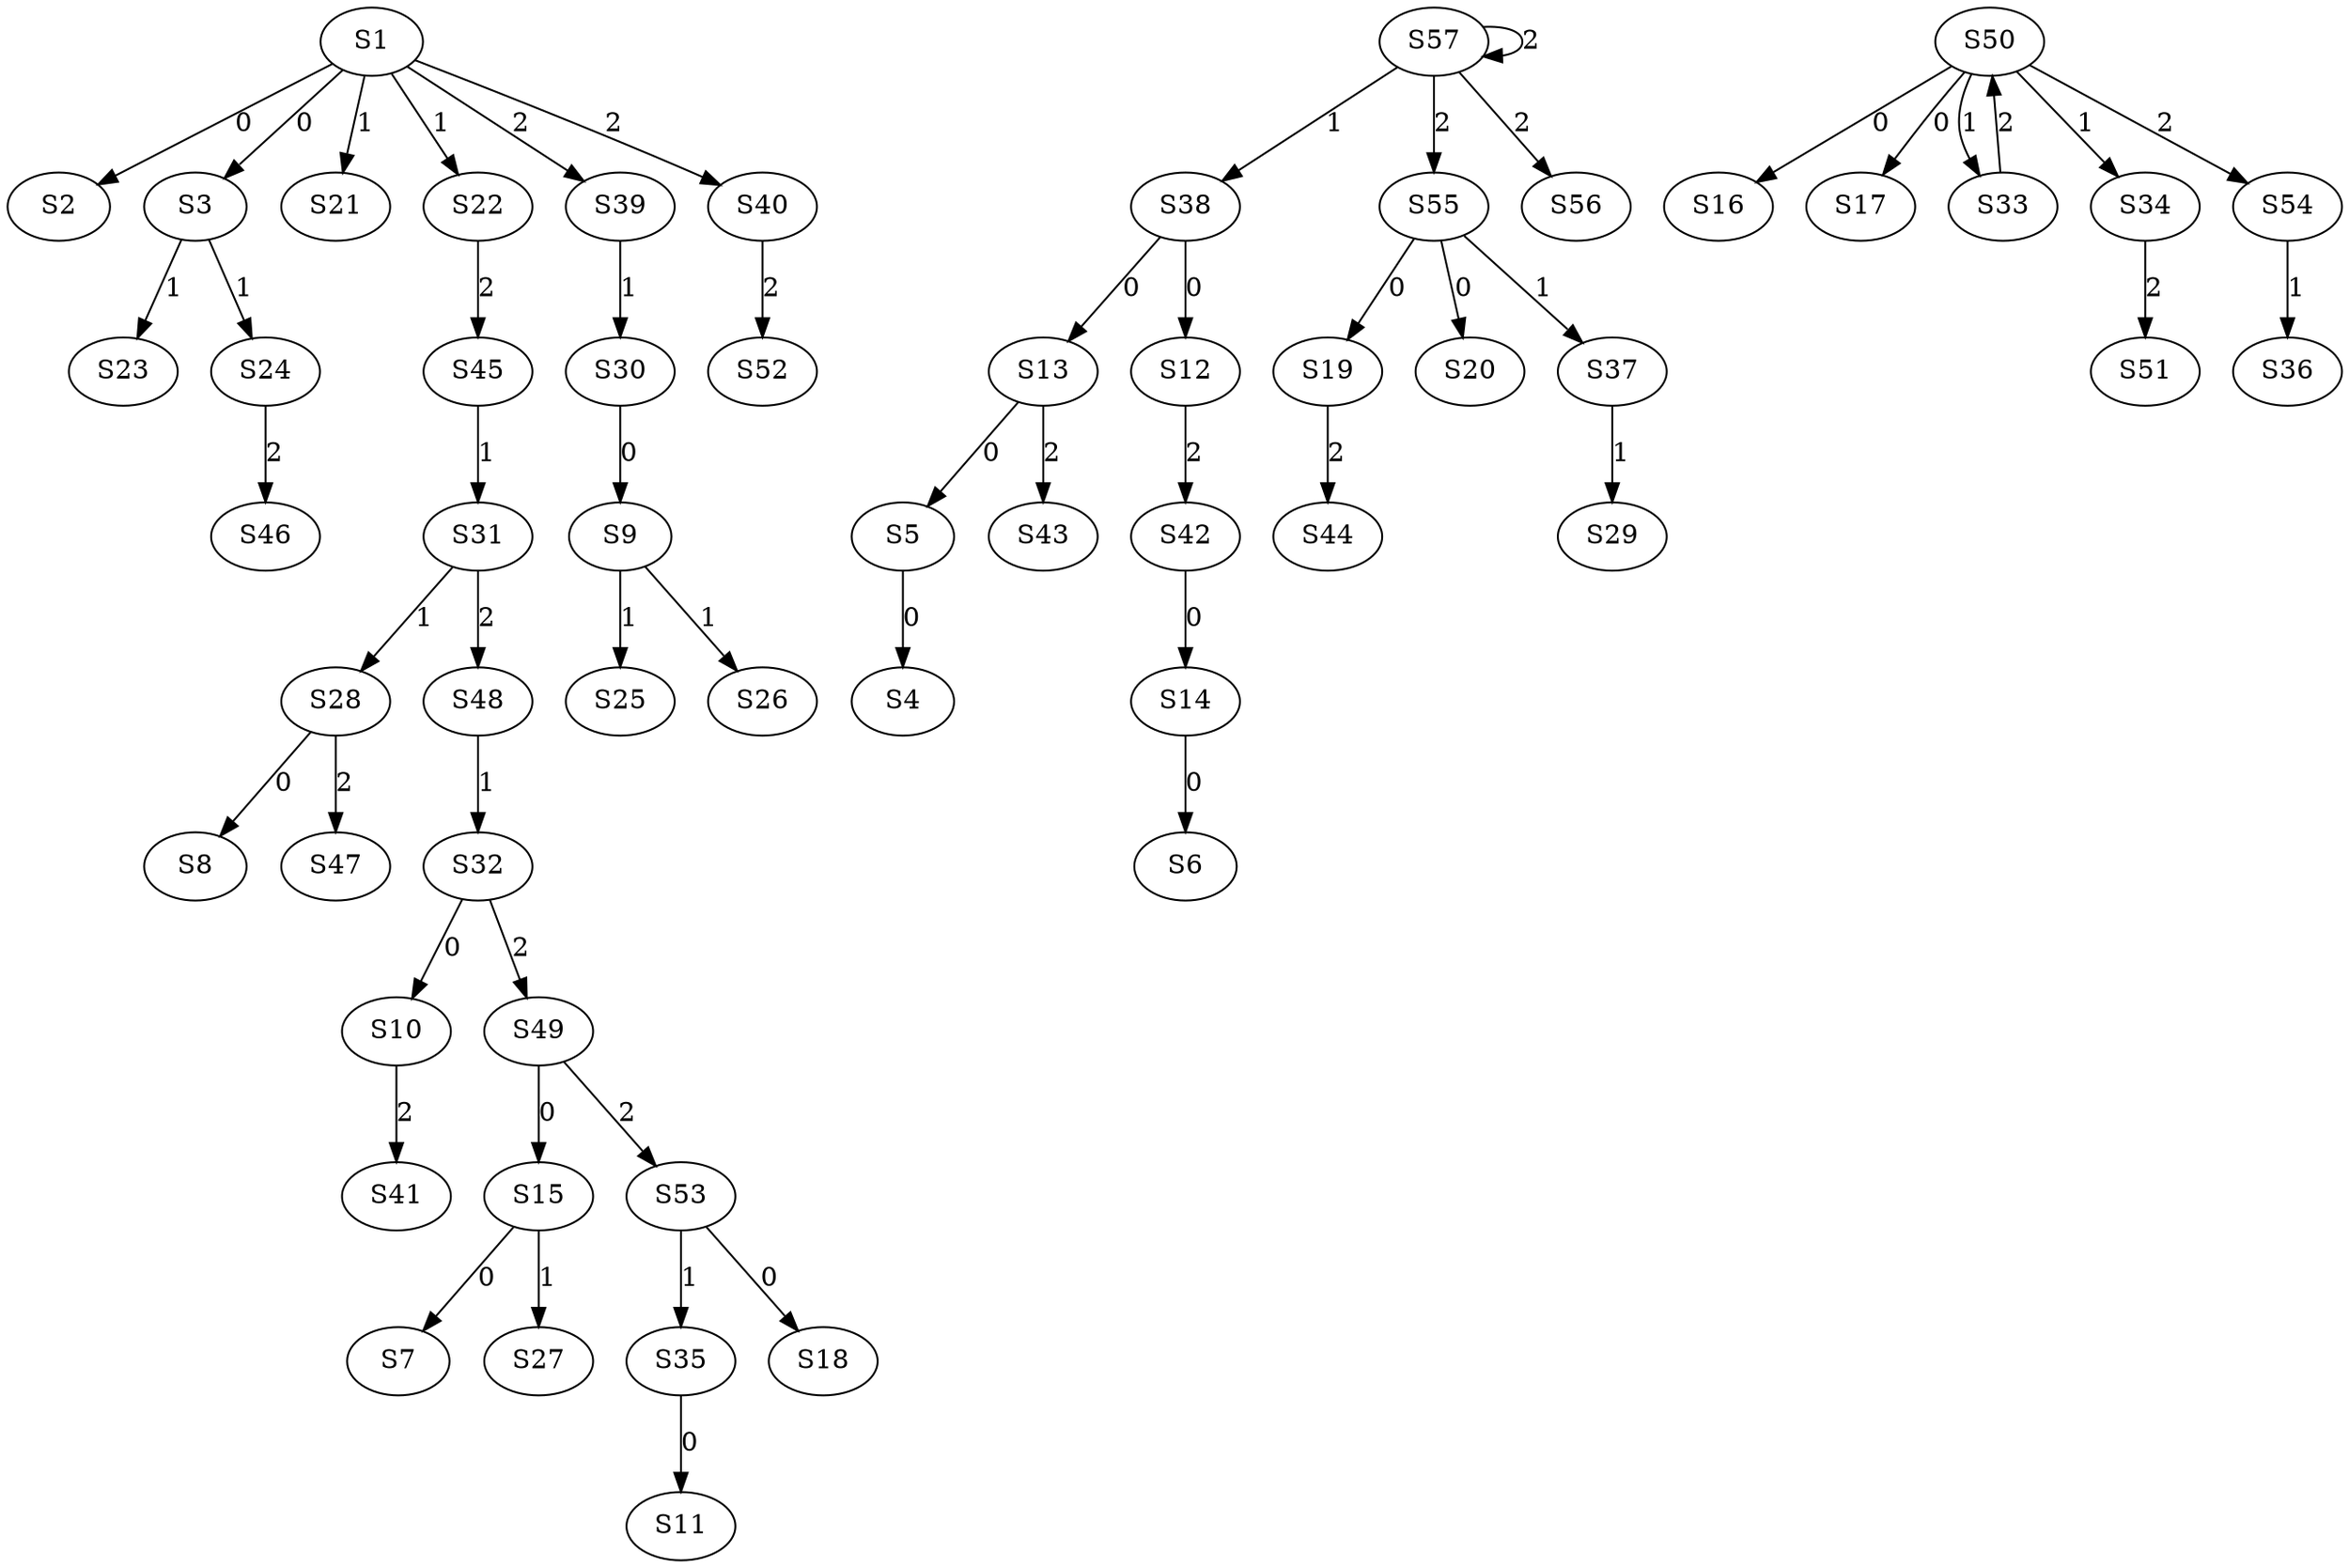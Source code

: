 strict digraph {
	S1 -> S2 [ label = 0 ];
	S1 -> S3 [ label = 0 ];
	S5 -> S4 [ label = 0 ];
	S13 -> S5 [ label = 0 ];
	S14 -> S6 [ label = 0 ];
	S15 -> S7 [ label = 0 ];
	S28 -> S8 [ label = 0 ];
	S30 -> S9 [ label = 0 ];
	S32 -> S10 [ label = 0 ];
	S35 -> S11 [ label = 0 ];
	S38 -> S12 [ label = 0 ];
	S38 -> S13 [ label = 0 ];
	S42 -> S14 [ label = 0 ];
	S49 -> S15 [ label = 0 ];
	S50 -> S16 [ label = 0 ];
	S50 -> S17 [ label = 0 ];
	S53 -> S18 [ label = 0 ];
	S55 -> S19 [ label = 0 ];
	S55 -> S20 [ label = 0 ];
	S1 -> S21 [ label = 1 ];
	S1 -> S22 [ label = 1 ];
	S3 -> S23 [ label = 1 ];
	S3 -> S24 [ label = 1 ];
	S9 -> S25 [ label = 1 ];
	S9 -> S26 [ label = 1 ];
	S15 -> S27 [ label = 1 ];
	S31 -> S28 [ label = 1 ];
	S37 -> S29 [ label = 1 ];
	S39 -> S30 [ label = 1 ];
	S45 -> S31 [ label = 1 ];
	S48 -> S32 [ label = 1 ];
	S50 -> S33 [ label = 1 ];
	S50 -> S34 [ label = 1 ];
	S53 -> S35 [ label = 1 ];
	S54 -> S36 [ label = 1 ];
	S55 -> S37 [ label = 1 ];
	S57 -> S38 [ label = 1 ];
	S1 -> S39 [ label = 2 ];
	S1 -> S40 [ label = 2 ];
	S10 -> S41 [ label = 2 ];
	S12 -> S42 [ label = 2 ];
	S13 -> S43 [ label = 2 ];
	S19 -> S44 [ label = 2 ];
	S22 -> S45 [ label = 2 ];
	S24 -> S46 [ label = 2 ];
	S28 -> S47 [ label = 2 ];
	S31 -> S48 [ label = 2 ];
	S32 -> S49 [ label = 2 ];
	S33 -> S50 [ label = 2 ];
	S34 -> S51 [ label = 2 ];
	S40 -> S52 [ label = 2 ];
	S49 -> S53 [ label = 2 ];
	S50 -> S54 [ label = 2 ];
	S57 -> S55 [ label = 2 ];
	S57 -> S56 [ label = 2 ];
	S57 -> S57 [ label = 2 ];
}
